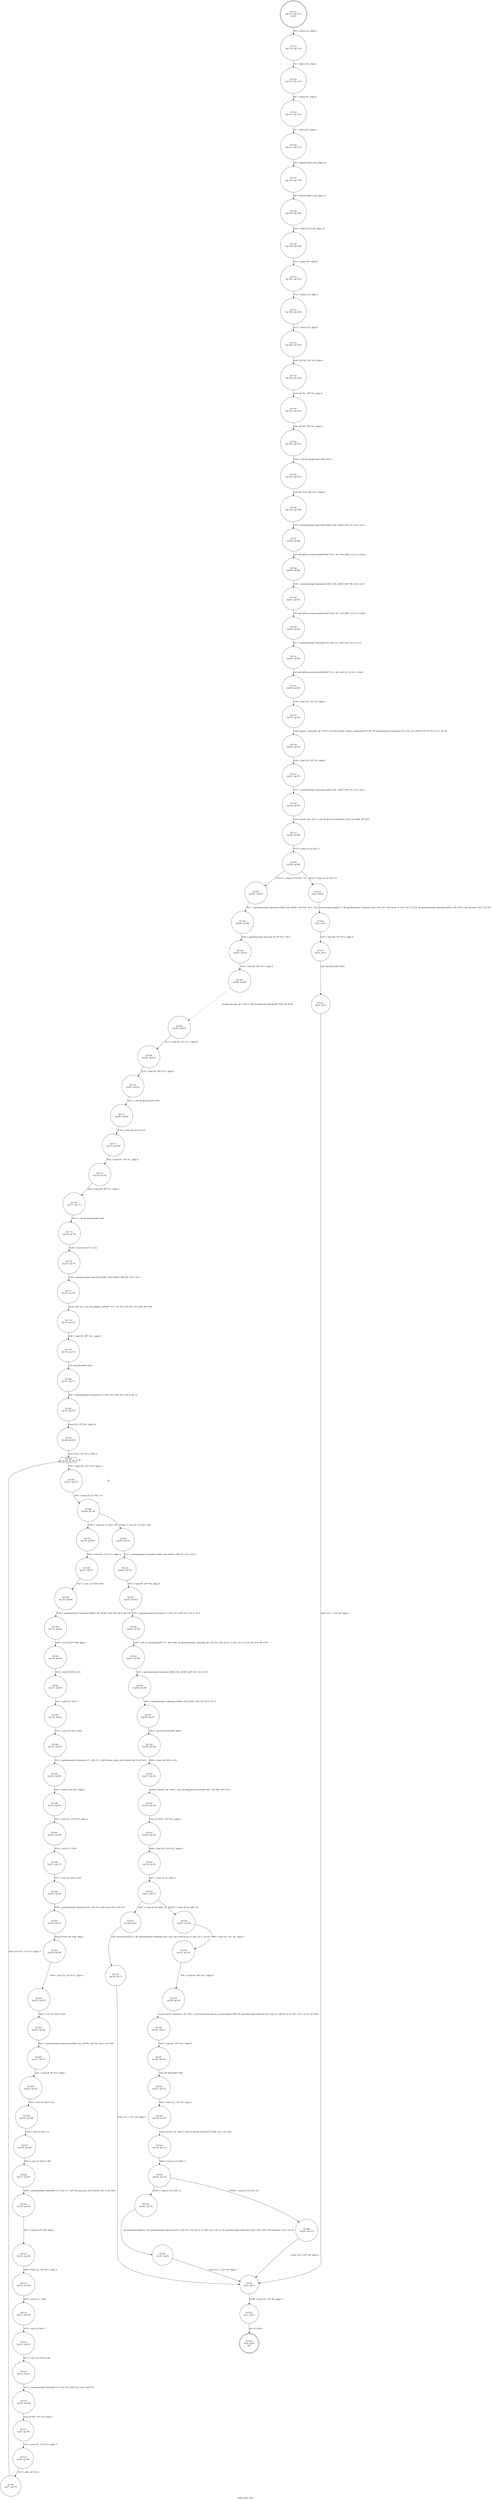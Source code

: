 digraph smtp_auth_md5 {
label="smtp_auth_md5"
7120 [label="N7120\n(rp:0, ep:0)\nexit", shape="doublecircle"]
7121 [label="N7121\n(rp:115, ep:115)\nentry", shape="doublecircle"]
7121 -> 7123 [label="%4 = alloca i32, align 4"]
7123 [label="N7123\n(rp:114, ep:114)", shape="circle"]
7123 -> 7124 [label="%5 = alloca i32, align 4"]
7124 [label="N7124\n(rp:113, ep:113)", shape="circle"]
7124 -> 7125 [label="%6 = alloca i8*, align 8"]
7125 [label="N7125\n(rp:112, ep:112)", shape="circle"]
7125 -> 7126 [label="%7 = alloca i8*, align 8"]
7126 [label="N7126\n(rp:111, ep:111)", shape="circle"]
7126 -> 7127 [label="%8 = alloca [2048 x i8], align 16"]
7127 [label="N7127\n(rp:110, ep:110)", shape="circle"]
7127 -> 7128 [label="%9 = alloca [2048 x i8], align 16"]
7128 [label="N7128\n(rp:109, ep:109)", shape="circle"]
7128 -> 7129 [label="%10 = alloca [33 x i8], align 16"]
7129 [label="N7129\n(rp:108, ep:108)", shape="circle"]
7129 -> 7130 [label="%11 = alloca i8*, align 8"]
7130 [label="N7130\n(rp:107, ep:107)", shape="circle"]
7130 -> 7131 [label="%12 = alloca i32, align 4"]
7131 [label="N7131\n(rp:106, ep:106)", shape="circle"]
7131 -> 7132 [label="%13 = alloca i32, align 4"]
7132 [label="N7132\n(rp:105, ep:105)", shape="circle"]
7132 -> 7134 [label="store i32 %0, i32* %5, align 4"]
7134 [label="N7134\n(rp:104, ep:104)", shape="circle"]
7134 -> 7136 [label="store i8* %1, i8** %6, align 8"]
7136 [label="N7136\n(rp:103, ep:103)", shape="circle"]
7136 -> 7144 [label="store i8* %2, i8** %7, align 8"]
7144 [label="N7144\n(rp:102, ep:102)", shape="circle"]
7144 -> 7145 [label="%14 = call i8* @calloc(i64 2048, i64 1)"]
7145 [label="N7145\n(rp:101, ep:101)", shape="circle"]
7145 -> 7146 [label="store i8* %14, i8** %11, align 8"]
7146 [label="N7146\n(rp:100, ep:100)", shape="circle"]
7146 -> 7147 [label="%15 = getelementptr inbounds [2048 x i8], [2048 x i8]* %9, i32 0, i32 0"]
7147 [label="N7147\n(rp:99, ep:99)", shape="circle"]
7147 -> 7148 [label="call void @llvm.memset.p0i8.i64(i8* %15, i8 0, i64 2048, i32 16, i1 false)"]
7148 [label="N7148\n(rp:98, ep:98)", shape="circle"]
7148 -> 7149 [label="%16 = getelementptr inbounds [2048 x i8], [2048 x i8]* %8, i32 0, i32 0"]
7149 [label="N7149\n(rp:97, ep:97)", shape="circle"]
7149 -> 7150 [label="call void @llvm.memset.p0i8.i64(i8* %16, i8 0, i64 2048, i32 16, i1 false)"]
7150 [label="N7150\n(rp:96, ep:96)", shape="circle"]
7150 -> 7151 [label="%17 = getelementptr inbounds [33 x i8], [33 x i8]* %10, i32 0, i32 0"]
7151 [label="N7151\n(rp:95, ep:95)", shape="circle"]
7151 -> 7152 [label="call void @llvm.memset.p0i8.i64(i8* %17, i8 0, i64 33, i32 16, i1 false)"]
7152 [label="N7152\n(rp:94, ep:94)", shape="circle"]
7152 -> 7153 [label="%18 = load i32, i32* %5, align 4"]
7153 [label="N7153\n(rp:93, ep:93)", shape="circle"]
7153 -> 7154 [label="send_remote_command --@-- %19 = call i64 @send_remote_command(i32 %18, i8* getelementptr inbounds ([14 x i8], [14 x i8]* @.str.10.193, i32 0, i32 0))", style="dashed", color="blue"]
7154 [label="N7154\n(rp:92, ep:92)", shape="circle"]
7154 -> 7155 [label="%20 = load i32, i32* %5, align 4"]
7155 [label="N7155\n(rp:91, ep:91)", shape="circle"]
7155 -> 7156 [label="%21 = getelementptr inbounds [2048 x i8], [2048 x i8]* %9, i32 0, i32 0"]
7156 [label="N7156\n(rp:90, ep:90)", shape="circle"]
7156 -> 7157 [label="read_remote --@-- %22 = call i32 @read_remote(i32 %20, i32 2048, i8* %21)", style="dashed", color="blue"]
7157 [label="N7157\n(rp:89, ep:89)", shape="circle"]
7157 -> 7158 [label="%23 = icmp ne i32 %22, 3"]
7158 [label="N7158\n(rp:88, ep:88)", shape="circle"]
7158 -> 7253 [label="[%23 = icmp ne i32 %22, 3]"]
7158 -> 7254 [label="[!(%23 = icmp ne i32 %22, 3)]"]
7160 [label="N7160\n(rp:5, ep:5)", shape="circle"]
7160 -> 7161 [label="%25 = load i8*, i8** %11, align 8"]
7161 [label="N7161\n(rp:4, ep:4)", shape="circle"]
7161 -> 7162 [label="call void @free(i8* %25)"]
7162 [label="N7162\n(rp:3, ep:3)", shape="circle"]
7162 -> 7251 [label="store i32 -1, i32* %4, align 4"]
7165 [label="N7165\n(rp:86, ep:86)", shape="circle"]
7165 -> 7166 [label="%28 = getelementptr inbounds i8, i8* %27, i64 4"]
7166 [label="N7166\n(rp:85, ep:85)", shape="circle"]
7166 -> 7167 [label="%29 = load i8*, i8** %11, align 8"]
7167 [label="N7167\n(rp:84, ep:84)", shape="circle"]
7167 -> 7168 [label="base64_decode --@-- %30 = call i32 @base64_decode(i8* %28, i8* %29)", style="dashed", color="blue"]
7168 [label="N7168\n(rp:83, ep:83)", shape="circle"]
7168 -> 7169 [label="%31 = load i8*, i8** %11, align 8"]
7169 [label="N7169\n(rp:82, ep:82)", shape="circle"]
7169 -> 7170 [label="%32 = load i8*, i8** %11, align 8"]
7170 [label="N7170\n(rp:81, ep:81)", shape="circle"]
7170 -> 7171 [label="%33 = call i64 @strlen(i8* %32)"]
7171 [label="N7171\n(rp:80, ep:80)", shape="circle"]
7171 -> 7172 [label="%34 = trunc i64 %33 to i32"]
7172 [label="N7172\n(rp:79, ep:79)", shape="circle"]
7172 -> 7173 [label="%35 = load i8*, i8** %7, align 8"]
7173 [label="N7173\n(rp:78, ep:78)", shape="circle"]
7173 -> 7174 [label="%36 = load i8*, i8** %7, align 8"]
7174 [label="N7174\n(rp:77, ep:77)", shape="circle"]
7174 -> 7175 [label="%37 = call i64 @strlen(i8* %36)"]
7175 [label="N7175\n(rp:76, ep:76)", shape="circle"]
7175 -> 7176 [label="%38 = trunc i64 %37 to i32"]
7176 [label="N7176\n(rp:75, ep:75)", shape="circle"]
7176 -> 7177 [label="%39 = getelementptr inbounds [2048 x i8], [2048 x i8]* %8, i32 0, i32 0"]
7177 [label="N7177\n(rp:74, ep:74)", shape="circle"]
7177 -> 7178 [label="hmac_md5 --@-- call void @hmac_md5(i8* %31, i32 %34, i8* %35, i32 %38, i8* %39)", style="dashed", color="blue"]
7178 [label="N7178\n(rp:73, ep:73)", shape="circle"]
7178 -> 7179 [label="%40 = load i8*, i8** %11, align 8"]
7179 [label="N7179\n(rp:72, ep:72)", shape="circle"]
7179 -> 7180 [label="call void @free(i8* %40)"]
7180 [label="N7180\n(rp:71, ep:71)", shape="circle"]
7180 -> 7181 [label="%41 = getelementptr inbounds [33 x i8], [33 x i8]* %10, i64 0, i64 32"]
7181 [label="N7181\n(rp:70, ep:70)", shape="circle"]
7181 -> 7182 [label="store i8 0, i8* %41, align 16"]
7182 [label="N7182\n(rp:69, ep:69)", shape="circle"]
7182 -> 7184 [label="store i32 0, i32* %13, align 4"]
7184 [label="N7184\n(rp:68, ep:36)", shape="box"]
7184 -> 7185 [label="%43 = load i32, i32* %13, align 4"]
7184 -> 7184 [label="@", style="dashed", color="orange"]
7184 -> 7186 [label="@", style="dashed", color="orange"]
7185 [label="N7185\n(rp:67, ep:35)", shape="circle"]
7185 -> 7186 [label="%44 = icmp slt i32 %43, 16"]
7186 [label="N7186\n(rp:66, ep:34)", shape="circle"]
7186 -> 7255 [label="[%44 = icmp slt i32 %43, 16]"]
7186 -> 7256 [label="[!(%44 = icmp slt i32 %43, 16)]"]
7188 [label="N7188\n(rp:37, ep:67)", shape="circle"]
7188 -> 7189 [label="%47 = sext i32 %46 to i64"]
7189 [label="N7189\n(rp:36, ep:66)", shape="circle"]
7189 -> 7190 [label="%48 = getelementptr inbounds [2048 x i8], [2048 x i8]* %8, i64 0, i64 %47"]
7190 [label="N7190\n(rp:35, ep:65)", shape="circle"]
7190 -> 7191 [label="%49 = load i8, i8* %48, align 1"]
7191 [label="N7191\n(rp:34, ep:64)", shape="circle"]
7191 -> 7192 [label="%50 = zext i8 %49 to i32"]
7192 [label="N7192\n(rp:33, ep:63)", shape="circle"]
7192 -> 7193 [label="%51 = ashr i32 %50, 4"]
7193 [label="N7193\n(rp:32, ep:62)", shape="circle"]
7193 -> 7194 [label="%52 = sext i32 %51 to i64"]
7194 [label="N7194\n(rp:31, ep:61)", shape="circle"]
7194 -> 7195 [label="%53 = getelementptr inbounds [17 x i8], [17 x i8]* @smtp_auth_md5.hextab, i64 0, i64 %52"]
7195 [label="N7195\n(rp:30, ep:60)", shape="circle"]
7195 -> 7196 [label="%54 = load i8, i8* %53, align 1"]
7196 [label="N7196\n(rp:29, ep:59)", shape="circle"]
7196 -> 7197 [label="%55 = load i32, i32* %13, align 4"]
7197 [label="N7197\n(rp:28, ep:58)", shape="circle"]
7197 -> 7198 [label="%56 = mul i32 2, %55"]
7198 [label="N7198\n(rp:27, ep:57)", shape="circle"]
7198 -> 7199 [label="%57 = sext i32 %56 to i64"]
7199 [label="N7199\n(rp:26, ep:56)", shape="circle"]
7199 -> 7200 [label="%58 = getelementptr inbounds [33 x i8], [33 x i8]* %10, i64 0, i64 %57"]
7200 [label="N7200\n(rp:25, ep:55)", shape="circle"]
7200 -> 7201 [label="store i8 %54, i8* %58, align 1"]
7201 [label="N7201\n(rp:24, ep:54)", shape="circle"]
7201 -> 7202 [label="%59 = load i32, i32* %13, align 4"]
7202 [label="N7202\n(rp:23, ep:53)", shape="circle"]
7202 -> 7203 [label="%60 = sext i32 %59 to i64"]
7203 [label="N7203\n(rp:22, ep:52)", shape="circle"]
7203 -> 7204 [label="%61 = getelementptr inbounds [2048 x i8], [2048 x i8]* %8, i64 0, i64 %60"]
7204 [label="N7204\n(rp:21, ep:51)", shape="circle"]
7204 -> 7205 [label="%62 = load i8, i8* %61, align 1"]
7205 [label="N7205\n(rp:20, ep:50)", shape="circle"]
7205 -> 7206 [label="%63 = zext i8 %62 to i32"]
7206 [label="N7206\n(rp:19, ep:49)", shape="circle"]
7206 -> 7207 [label="%64 = and i32 %63, 15"]
7207 [label="N7207\n(rp:18, ep:48)", shape="circle"]
7207 -> 7208 [label="%65 = sext i32 %64 to i64"]
7208 [label="N7208\n(rp:17, ep:47)", shape="circle"]
7208 -> 7209 [label="%66 = getelementptr inbounds [17 x i8], [17 x i8]* @smtp_auth_md5.hextab, i64 0, i64 %65"]
7209 [label="N7209\n(rp:16, ep:46)", shape="circle"]
7209 -> 7210 [label="%67 = load i8, i8* %66, align 1"]
7210 [label="N7210\n(rp:15, ep:45)", shape="circle"]
7210 -> 7211 [label="%68 = load i32, i32* %13, align 4"]
7211 [label="N7211\n(rp:14, ep:44)", shape="circle"]
7211 -> 7212 [label="%69 = mul i32 2, %68"]
7212 [label="N7212\n(rp:13, ep:43)", shape="circle"]
7212 -> 7213 [label="%70 = add i32 %69, 1"]
7213 [label="N7213\n(rp:12, ep:42)", shape="circle"]
7213 -> 7214 [label="%71 = sext i32 %70 to i64"]
7214 [label="N7214\n(rp:11, ep:41)", shape="circle"]
7214 -> 7215 [label="%72 = getelementptr inbounds [33 x i8], [33 x i8]* %10, i64 0, i64 %71"]
7215 [label="N7215\n(rp:10, ep:40)", shape="circle"]
7215 -> 7217 [label="store i8 %67, i8* %72, align 1"]
7217 [label="N7217\n(rp:9, ep:39)", shape="circle"]
7217 -> 7218 [label="%74 = load i32, i32* %13, align 4"]
7218 [label="N7218\n(rp:8, ep:38)", shape="circle"]
7218 -> 7219 [label="%75 = add i32 %74, 1"]
7219 [label="N7219\n(rp:7, ep:37)", shape="circle"]
7219 -> 7184 [label="store i32 %75, i32* %13, align 4"]
7222 [label="N7222\n(rp:64, ep:32)", shape="circle"]
7222 -> 7223 [label="%78 = load i8*, i8** %6, align 8"]
7223 [label="N7223\n(rp:63, ep:31)", shape="circle"]
7223 -> 7224 [label="%79 = getelementptr inbounds [33 x i8], [33 x i8]* %10, i32 0, i32 0"]
7224 [label="N7224\n(rp:62, ep:30)", shape="circle"]
7224 -> 7225 [label="%80 = call i32 @snprintf(i8* %77, i64 2048, i8* getelementptr inbounds ([6 x i8], [6 x i8]* @.str.12.195, i32 0, i32 0), i8* %78, i8* %79)"]
7225 [label="N7225\n(rp:61, ep:29)", shape="circle"]
7225 -> 7226 [label="%81 = getelementptr inbounds [2048 x i8], [2048 x i8]* %9, i32 0, i32 0"]
7226 [label="N7226\n(rp:60, ep:28)", shape="circle"]
7226 -> 7227 [label="%82 = getelementptr inbounds [2048 x i8], [2048 x i8]* %9, i32 0, i32 0"]
7227 [label="N7227\n(rp:59, ep:27)", shape="circle"]
7227 -> 7228 [label="%83 = call i64 @strlen(i8* %82)"]
7228 [label="N7228\n(rp:58, ep:26)", shape="circle"]
7228 -> 7229 [label="%84 = trunc i64 %83 to i32"]
7229 [label="N7229\n(rp:57, ep:25)", shape="circle"]
7229 -> 7230 [label="base64_encode --@-- %85 = call i32 @base64_encode(i8* %81, i32 %84, i8** %11)", style="dashed", color="blue"]
7230 [label="N7230\n(rp:56, ep:24)", shape="circle"]
7230 -> 7231 [label="store i32 %85, i32* %12, align 4"]
7231 [label="N7231\n(rp:55, ep:23)", shape="circle"]
7231 -> 7232 [label="%86 = load i32, i32* %12, align 4"]
7232 [label="N7232\n(rp:54, ep:22)", shape="circle"]
7232 -> 7233 [label="%87 = icmp slt i32 %86, 0"]
7233 [label="N7233\n(rp:53, ep:21)", shape="circle"]
7233 -> 7257 [label="[%87 = icmp slt i32 %86, 0]"]
7233 -> 7258 [label="[!(%87 = icmp slt i32 %86, 0)]"]
7235 [label="N7235\n(rp:39, ep:7)", shape="circle"]
7235 -> 7251 [label="store i32 -1, i32* %4, align 4"]
7238 [label="N7238\n(rp:51, ep:19)", shape="circle"]
7238 -> 7239 [label="%91 = load i8*, i8** %11, align 8"]
7239 [label="N7239\n(rp:50, ep:18)", shape="circle"]
7239 -> 7240 [label="send_remote_command --@-- %92 = call i64 @send_remote_command(i32 %90, i8* getelementptr inbounds ([3 x i8], [3 x i8]* @.str.14.197, i32 0, i32 0), i8* %91)", style="dashed", color="blue"]
7240 [label="N7240\n(rp:49, ep:17)", shape="circle"]
7240 -> 7241 [label="%93 = load i8*, i8** %11, align 8"]
7241 [label="N7241\n(rp:48, ep:16)", shape="circle"]
7241 -> 7242 [label="call void @free(i8* %93)"]
7242 [label="N7242\n(rp:47, ep:15)", shape="circle"]
7242 -> 7243 [label="%94 = load i32, i32* %5, align 4"]
7243 [label="N7243\n(rp:46, ep:14)", shape="circle"]
7243 -> 7244 [label="read_remote --@-- %95 = call i32 @read_remote(i32 %94, i32 0, i8* null)", style="dashed", color="blue"]
7244 [label="N7244\n(rp:45, ep:13)", shape="circle"]
7244 -> 7245 [label="%96 = icmp ne i32 %95, 2"]
7245 [label="N7245\n(rp:44, ep:12)", shape="circle"]
7245 -> 7259 [label="[%96 = icmp ne i32 %95, 2]"]
7245 -> 7260 [label="[!(%96 = icmp ne i32 %95, 2)]"]
7247 [label="N7247\n(rp:41, ep:9)", shape="circle"]
7247 -> 7251 [label="store i32 -2, i32* %4, align 4"]
7251 [label="N7251\n(rp:2, ep:2)", shape="circle"]
7251 -> 7252 [label="%100 = load i32, i32* %4, align 4"]
7252 [label="N7252\n(rp:1, ep:1)", shape="circle"]
7252 -> 7120 [label="ret i32 %100"]
7253 [label="N7253\n(rp:6, ep:6)", shape="circle"]
7253 -> 7160 [label="call void @syslog(i32 7, i8* getelementptr inbounds ([58 x i8], [58 x i8]* @.str.11.194, i32 0, i32 0), i8* getelementptr inbounds ([200 x i8], [200 x i8]* @neterr, i32 0, i32 0))"]
7254 [label="N7254\n(rp:87, ep:87)", shape="circle"]
7254 -> 7165 [label="%27 = getelementptr inbounds [2048 x i8], [2048 x i8]* %9, i32 0, i32 0"]
7255 [label="N7255\n(rp:38, ep:68)", shape="circle"]
7255 -> 7188 [label="%46 = load i32, i32* %13, align 4"]
7256 [label="N7256\n(rp:65, ep:33)", shape="circle"]
7256 -> 7222 [label="%77 = getelementptr inbounds [2048 x i8], [2048 x i8]* %9, i32 0, i32 0"]
7257 [label="N7257\n(rp:40, ep:8)", shape="circle"]
7257 -> 7235 [label="call void @syslog(i32 3, i8* getelementptr inbounds ([30 x i8], [30 x i8]* @.str.13.196, i32 0, i32 0))"]
7258 [label="N7258\n(rp:52, ep:20)", shape="circle"]
7258 -> 7238 [label="%90 = load i32, i32* %5, align 4"]
7259 [label="N7259\n(rp:42, ep:10)", shape="circle"]
7259 -> 7247 [label="call void @syslog(i32 4, i8* getelementptr inbounds ([51 x i8], [51 x i8]* @.str.15.198, i32 0, i32 0), i8* getelementptr inbounds ([200 x i8], [200 x i8]* @neterr, i32 0, i32 0))"]
7260 [label="N7260\n(rp:43, ep:11)", shape="circle"]
7260 -> 7251 [label="store i32 0, i32* %4, align 4"]
}
